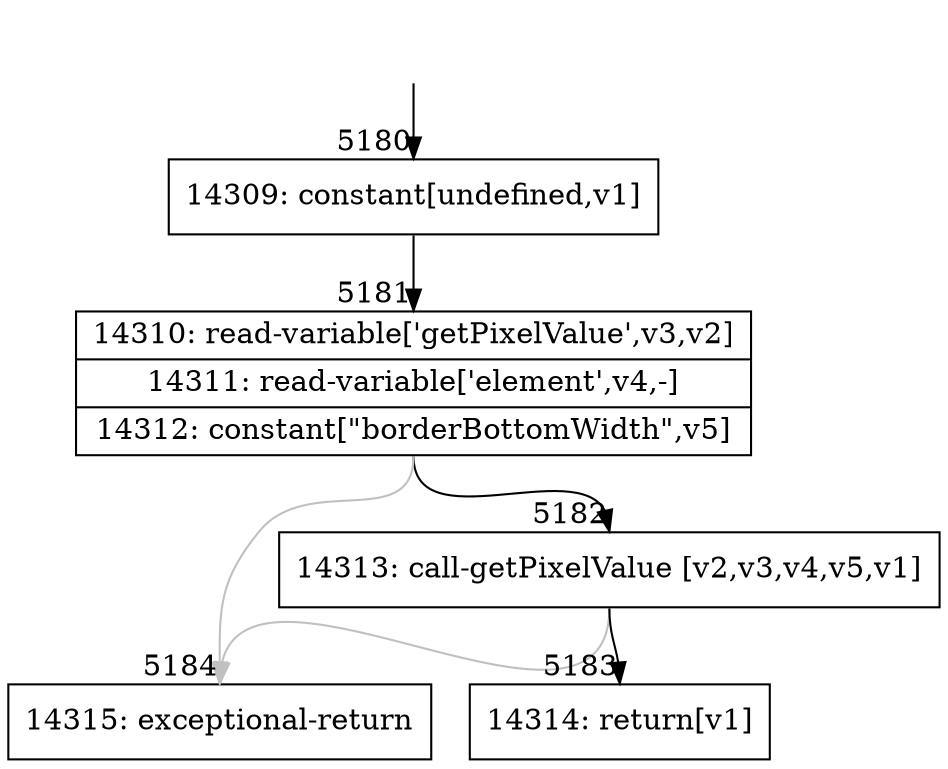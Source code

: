 digraph {
rankdir="TD"
BB_entry412[shape=none,label=""];
BB_entry412 -> BB5180 [tailport=s, headport=n, headlabel="    5180"]
BB5180 [shape=record label="{14309: constant[undefined,v1]}" ] 
BB5180 -> BB5181 [tailport=s, headport=n, headlabel="      5181"]
BB5181 [shape=record label="{14310: read-variable['getPixelValue',v3,v2]|14311: read-variable['element',v4,-]|14312: constant[\"borderBottomWidth\",v5]}" ] 
BB5181 -> BB5182 [tailport=s, headport=n, headlabel="      5182"]
BB5181 -> BB5184 [tailport=s, headport=n, color=gray, headlabel="      5184"]
BB5182 [shape=record label="{14313: call-getPixelValue [v2,v3,v4,v5,v1]}" ] 
BB5182 -> BB5183 [tailport=s, headport=n, headlabel="      5183"]
BB5182 -> BB5184 [tailport=s, headport=n, color=gray]
BB5183 [shape=record label="{14314: return[v1]}" ] 
BB5184 [shape=record label="{14315: exceptional-return}" ] 
//#$~ 3918
}
